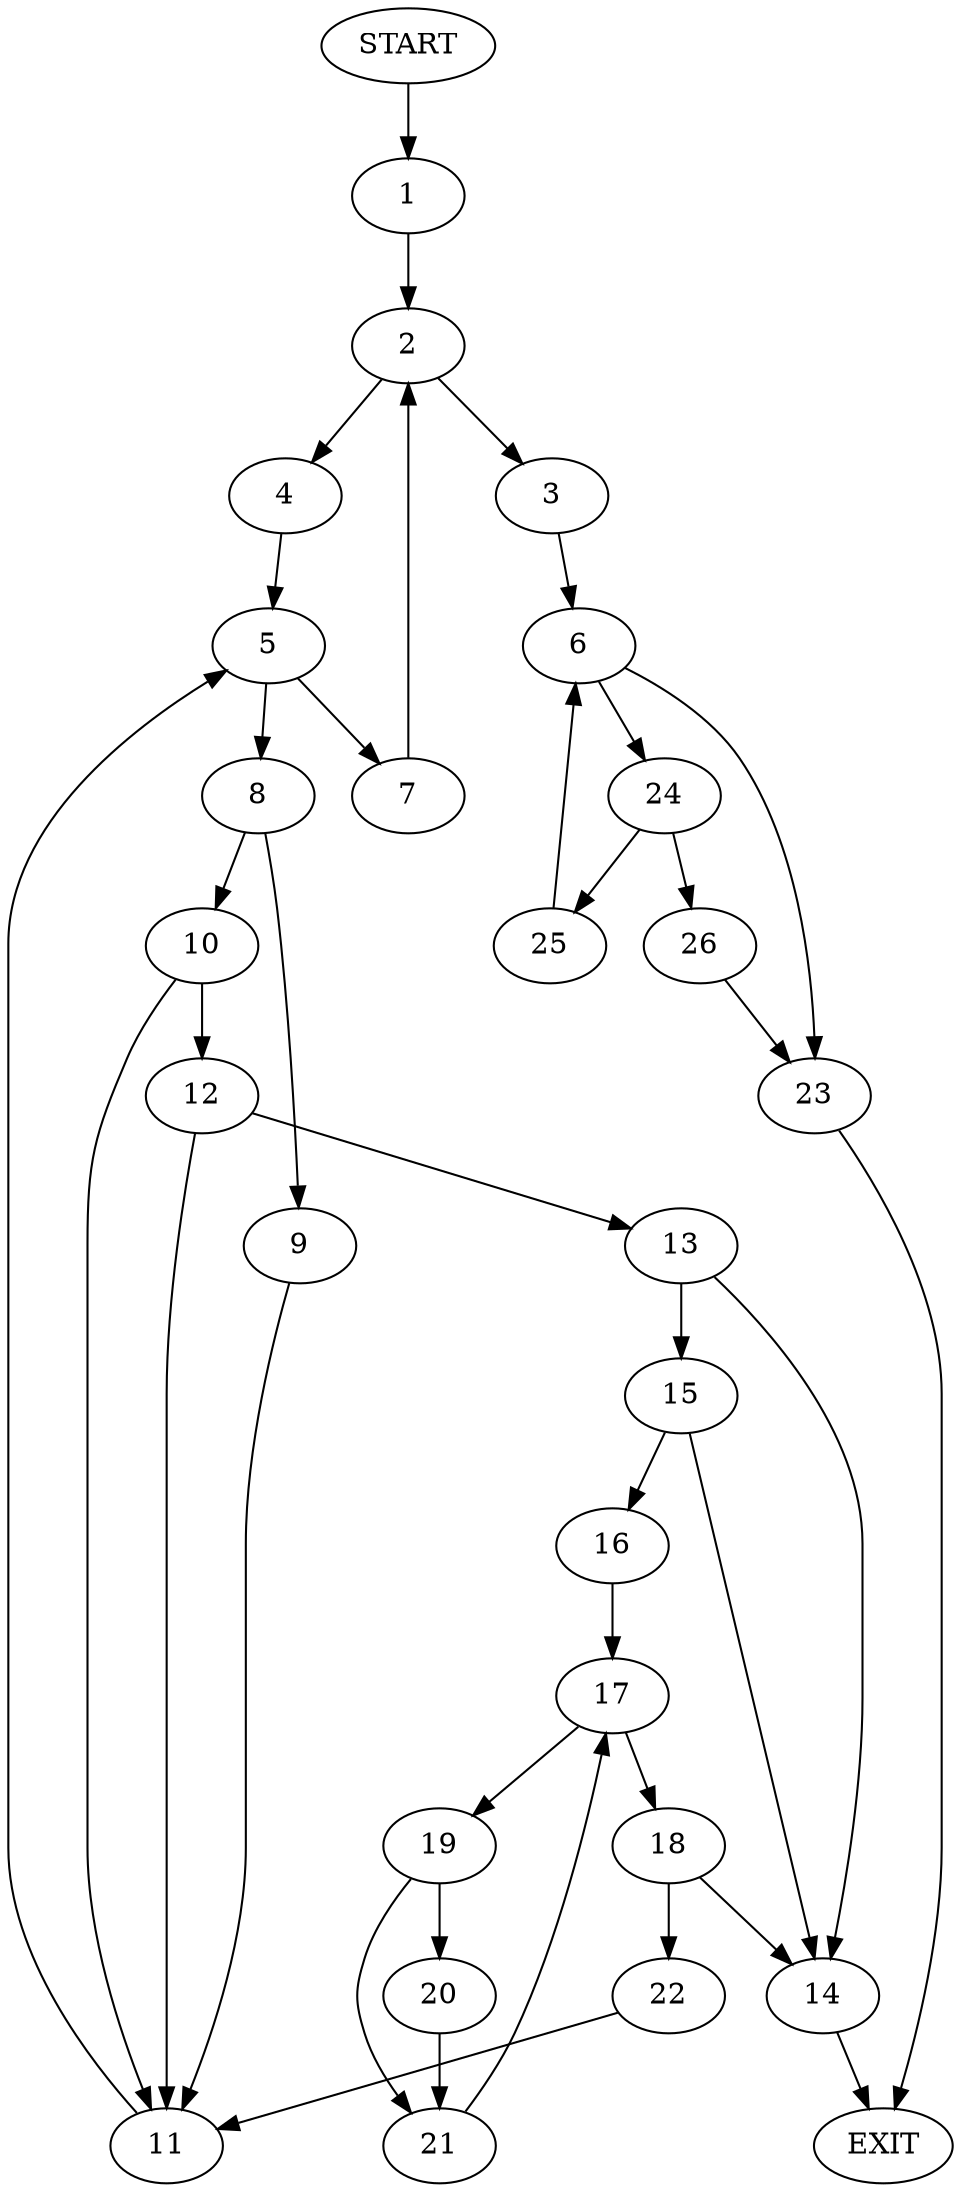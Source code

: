 digraph {
0 [label="START"]
27 [label="EXIT"]
0 -> 1
1 -> 2
2 -> 3
2 -> 4
4 -> 5
3 -> 6
5 -> 7
5 -> 8
7 -> 2
8 -> 9
8 -> 10
9 -> 11
10 -> 12
10 -> 11
11 -> 5
12 -> 13
12 -> 11
13 -> 14
13 -> 15
15 -> 14
15 -> 16
14 -> 27
16 -> 17
17 -> 18
17 -> 19
19 -> 20
19 -> 21
18 -> 14
18 -> 22
20 -> 21
21 -> 17
22 -> 11
6 -> 23
6 -> 24
24 -> 25
24 -> 26
23 -> 27
25 -> 6
26 -> 23
}
